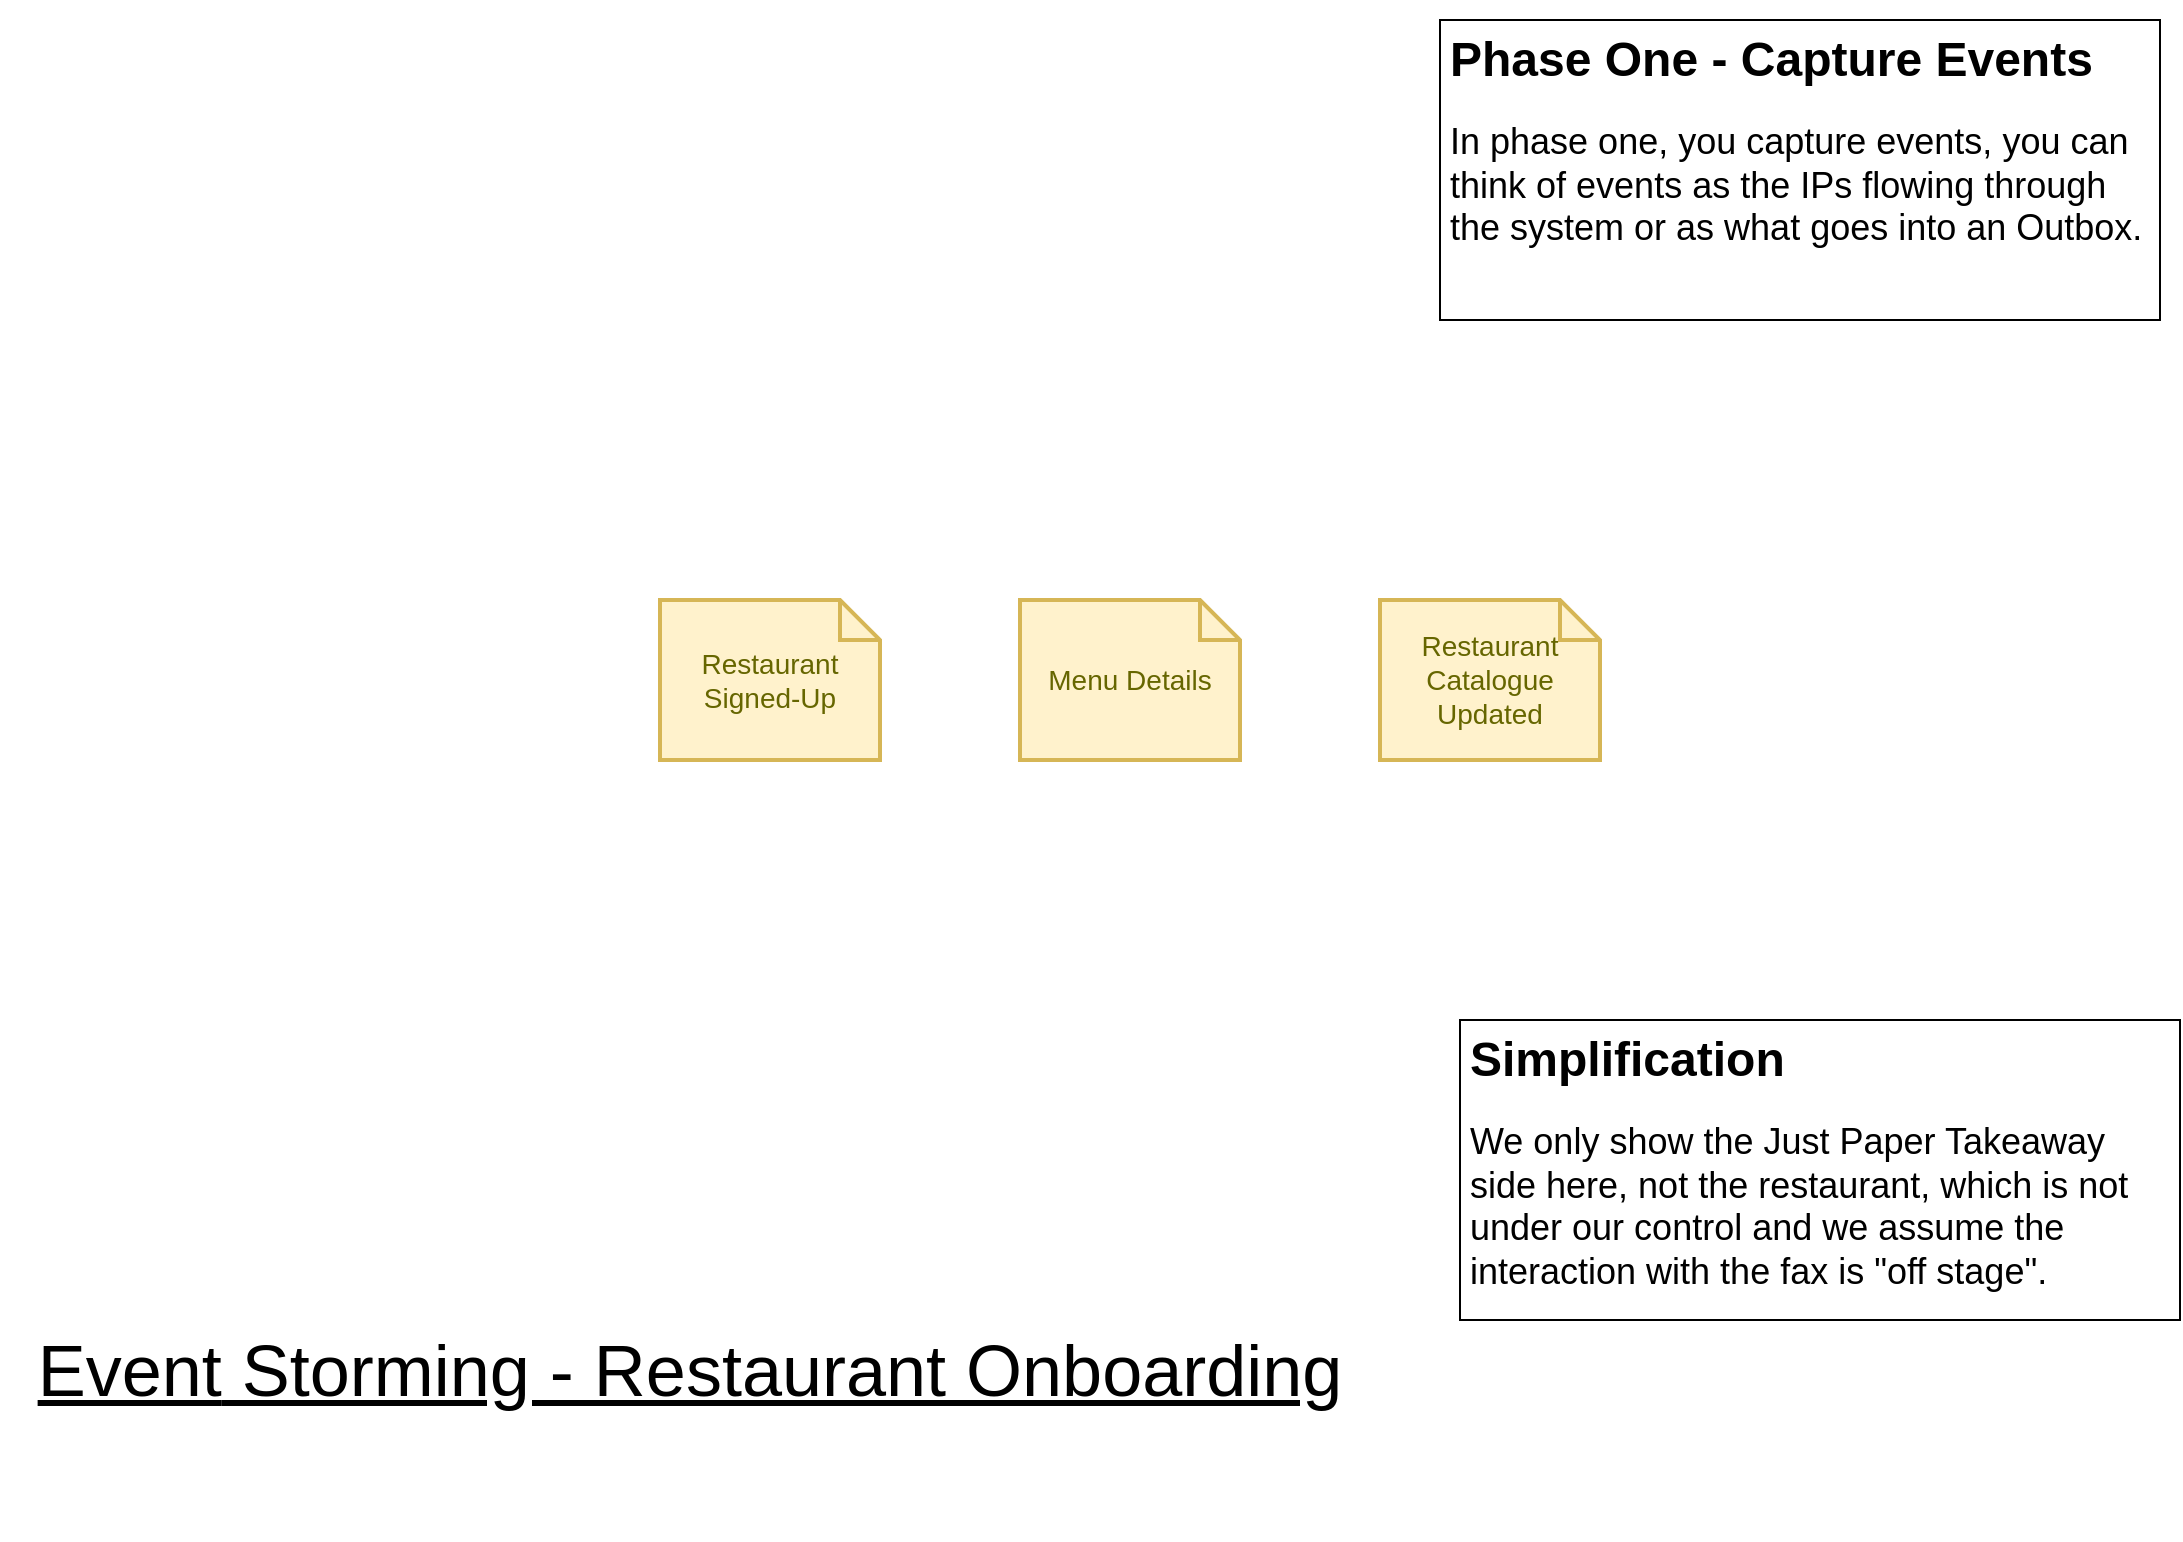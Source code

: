 <mxfile version="15.2.7" type="device"><diagram id="8UZPDOSs7qzSvT1RXbZh" name="Page-1"><mxGraphModel dx="1106" dy="830" grid="1" gridSize="10" guides="1" tooltips="1" connect="1" arrows="1" fold="1" page="1" pageScale="1" pageWidth="1169" pageHeight="827" math="0" shadow="0"><root><mxCell id="0"/><mxCell id="1" parent="0"/><mxCell id="VEPPcsYKU0XZYDSlJxMH-2" value="Restaurant Signed-Up" style="shape=note;strokeWidth=2;fontSize=14;size=20;whiteSpace=wrap;html=1;fillColor=#fff2cc;strokeColor=#d6b656;fontColor=#666600;" parent="1" vertex="1"><mxGeometry x="370" y="330" width="110.0" height="80" as="geometry"/></mxCell><mxCell id="VEPPcsYKU0XZYDSlJxMH-3" value="&lt;font style=&quot;font-size: 36px&quot;&gt;&lt;u&gt;&lt;font style=&quot;font-size: 36px&quot;&gt;Event&lt;/font&gt; Storming - Restaurant Onboarding&lt;/u&gt;&lt;/font&gt;" style="text;html=1;strokeColor=none;fillColor=none;align=center;verticalAlign=middle;whiteSpace=wrap;rounded=0;" parent="1" vertex="1"><mxGeometry x="40" y="630" width="690" height="170" as="geometry"/></mxCell><mxCell id="VEPPcsYKU0XZYDSlJxMH-4" value="&lt;h1&gt;Phase One - Capture Events&lt;/h1&gt;&lt;p&gt;&lt;span style=&quot;font-size: 18px&quot;&gt;In phase one, you capture events, you can think of events as the IPs flowing through the system or as what goes into an Outbox.&lt;/span&gt;&lt;/p&gt;" style="text;html=1;strokeColor=default;fillColor=none;spacing=5;spacingTop=-20;whiteSpace=wrap;overflow=hidden;rounded=0;" parent="1" vertex="1"><mxGeometry x="760" y="40" width="360" height="150" as="geometry"/></mxCell><mxCell id="VEPPcsYKU0XZYDSlJxMH-7" value="Menu Details" style="shape=note;strokeWidth=2;fontSize=14;size=20;whiteSpace=wrap;html=1;fillColor=#fff2cc;strokeColor=#d6b656;fontColor=#666600;" parent="1" vertex="1"><mxGeometry x="550" y="330" width="110.0" height="80" as="geometry"/></mxCell><mxCell id="VEPPcsYKU0XZYDSlJxMH-9" value="Restaurant Catalogue&lt;br&gt;Updated" style="shape=note;strokeWidth=2;fontSize=14;size=20;whiteSpace=wrap;html=1;fillColor=#fff2cc;strokeColor=#d6b656;fontColor=#666600;" parent="1" vertex="1"><mxGeometry x="730" y="330" width="110.0" height="80" as="geometry"/></mxCell><mxCell id="ABlH_JMW-yjbOkY1Sc7v-1" value="&lt;h1&gt;Simplification&lt;/h1&gt;&lt;p&gt;&lt;span style=&quot;font-size: 18px&quot;&gt;We only show the Just Paper Takeaway side here, not the restaurant, which is not under our control and we assume the interaction with the fax is &quot;off stage&quot;.&lt;/span&gt;&lt;/p&gt;" style="text;html=1;strokeColor=default;fillColor=none;spacing=5;spacingTop=-20;whiteSpace=wrap;overflow=hidden;rounded=0;" vertex="1" parent="1"><mxGeometry x="770" y="540" width="360" height="150" as="geometry"/></mxCell></root></mxGraphModel></diagram></mxfile>